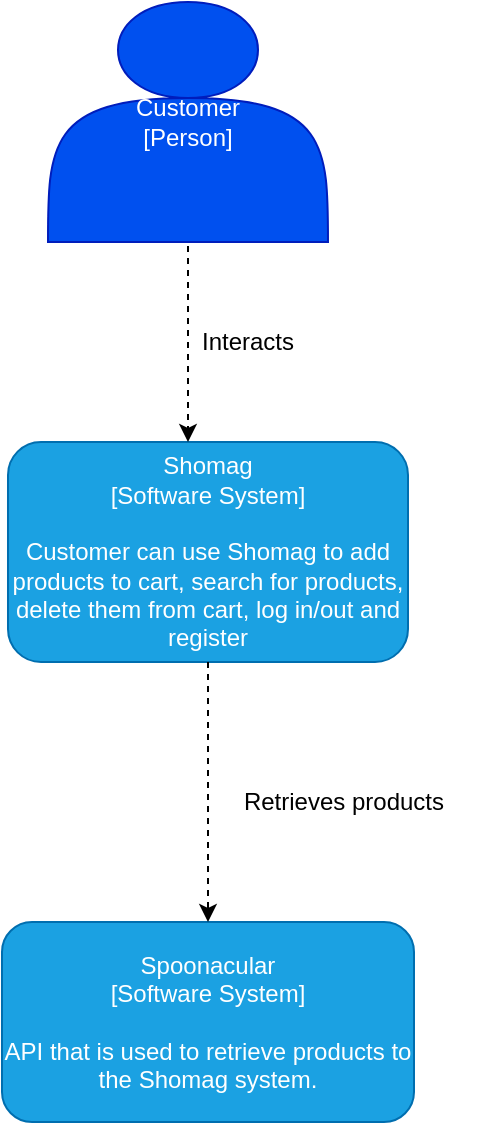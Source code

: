 <mxfile version="13.3.1" type="device"><diagram id="N1T4sQ9KxLJYwTgo4wjC" name="Page-1"><mxGraphModel dx="1422" dy="737" grid="1" gridSize="10" guides="1" tooltips="1" connect="1" arrows="1" fold="1" page="1" pageScale="1" pageWidth="827" pageHeight="1169" math="0" shadow="0"><root><mxCell id="0"/><mxCell id="1" parent="0"/><mxCell id="z0CyhK5xHVw9ARVBHla5-4" value="Shomag&lt;br&gt;[Software System]&lt;br&gt;&lt;br&gt;Customer can use Shomag to add products to cart, search for products, delete them from cart, log in/out and register" style="rounded=1;whiteSpace=wrap;html=1;fillColor=#1ba1e2;strokeColor=#006EAF;fontColor=#ffffff;" parent="1" vertex="1"><mxGeometry x="300" y="260" width="200" height="110" as="geometry"/></mxCell><mxCell id="z0CyhK5xHVw9ARVBHla5-6" value="Interacts" style="text;html=1;strokeColor=none;fillColor=none;align=center;verticalAlign=middle;whiteSpace=wrap;rounded=0;" parent="1" vertex="1"><mxGeometry x="400" y="200" width="40" height="20" as="geometry"/></mxCell><mxCell id="z0CyhK5xHVw9ARVBHla5-8" value="Spoonacular&lt;br&gt;[Software System]&lt;br&gt;&lt;br&gt;API that is used to retrieve products to the Shomag system." style="rounded=1;whiteSpace=wrap;html=1;fillColor=#1ba1e2;strokeColor=#006EAF;fontColor=#ffffff;" parent="1" vertex="1"><mxGeometry x="297" y="500" width="206" height="100" as="geometry"/></mxCell><mxCell id="z0CyhK5xHVw9ARVBHla5-9" value="Retrieves products" style="text;html=1;strokeColor=none;fillColor=none;align=center;verticalAlign=middle;whiteSpace=wrap;rounded=0;" parent="1" vertex="1"><mxGeometry x="400" y="430" width="136" height="20" as="geometry"/></mxCell><mxCell id="MSe6G293z1H04US9i7q4-3" value="" style="endArrow=classic;html=1;dashed=1;entryX=0.5;entryY=0;entryDx=0;entryDy=0;exitX=0.5;exitY=1;exitDx=0;exitDy=0;" edge="1" parent="1" source="z0CyhK5xHVw9ARVBHla5-4" target="z0CyhK5xHVw9ARVBHla5-8"><mxGeometry width="50" height="50" relative="1" as="geometry"><mxPoint x="390" y="400" as="sourcePoint"/><mxPoint x="440" y="350" as="targetPoint"/></mxGeometry></mxCell><mxCell id="MSe6G293z1H04US9i7q4-6" value="" style="endArrow=classic;html=1;dashed=1;exitX=0.5;exitY=1;exitDx=0;exitDy=0;" edge="1" parent="1"><mxGeometry width="50" height="50" relative="1" as="geometry"><mxPoint x="390" y="150" as="sourcePoint"/><mxPoint x="390" y="260" as="targetPoint"/></mxGeometry></mxCell><mxCell id="MSe6G293z1H04US9i7q4-7" value="Customer&lt;br&gt;[Person]" style="shape=actor;whiteSpace=wrap;html=1;fillColor=#0050ef;strokeColor=#001DBC;fontColor=#ffffff;" vertex="1" parent="1"><mxGeometry x="320" y="40" width="140" height="120" as="geometry"/></mxCell></root></mxGraphModel></diagram></mxfile>